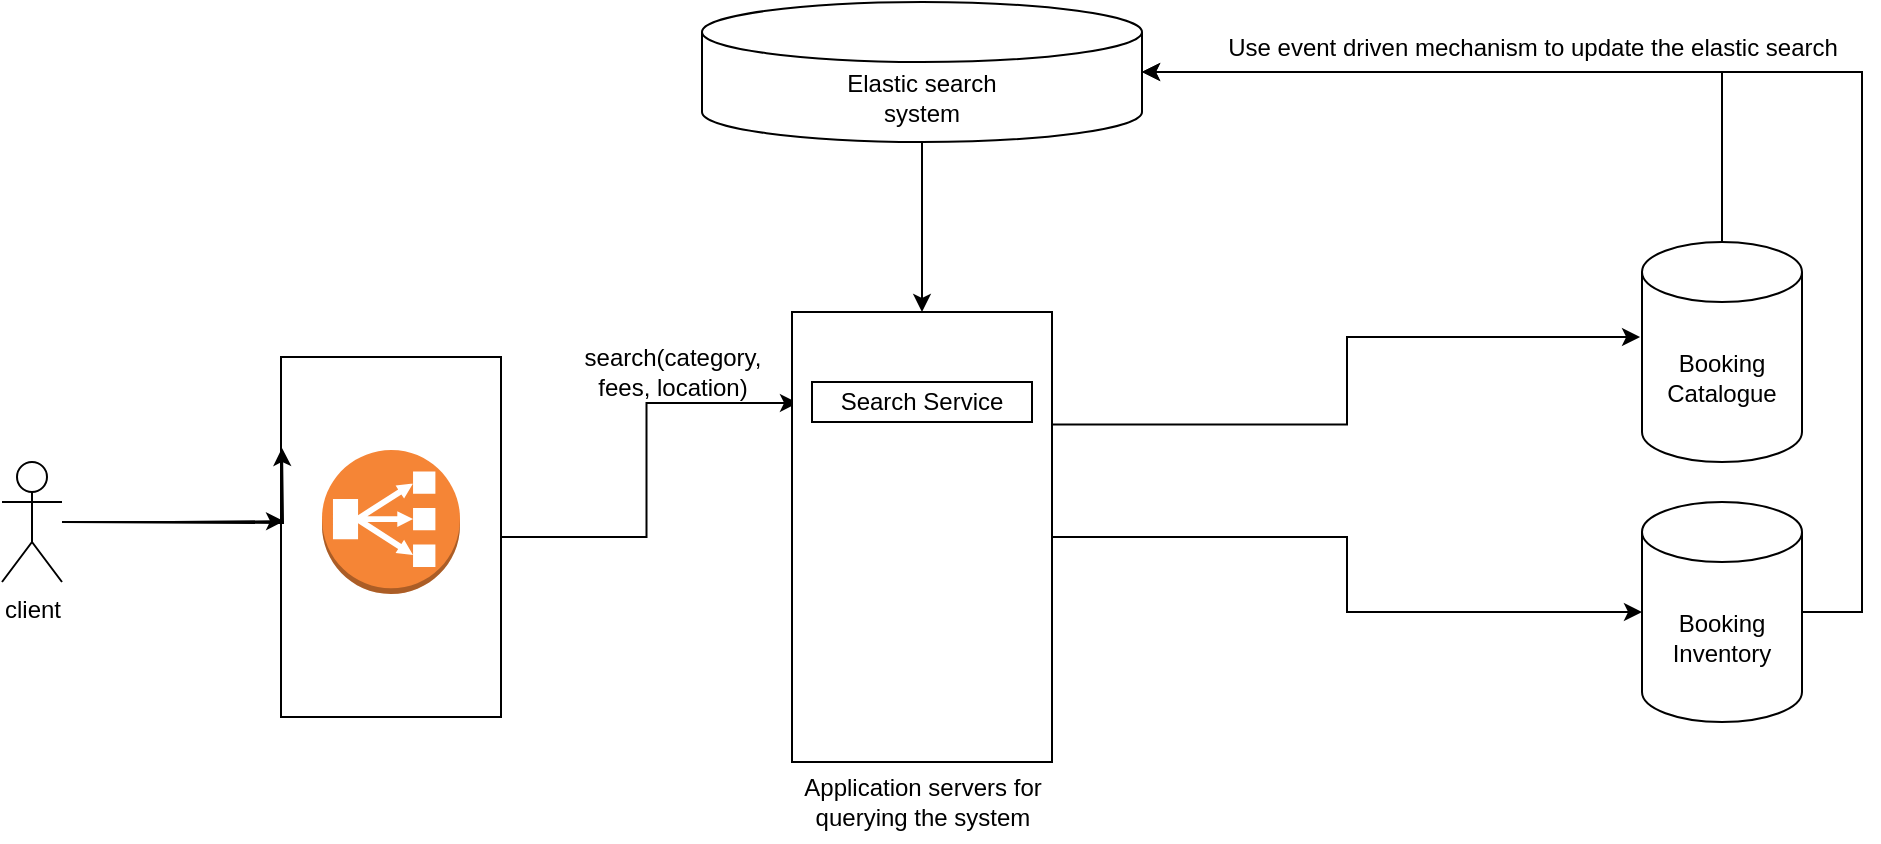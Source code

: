 <mxfile version="25.0.3">
  <diagram name="Page-1" id="8aClEWyfX_VV-lluVNKH">
    <mxGraphModel dx="1974" dy="647" grid="1" gridSize="10" guides="1" tooltips="1" connect="1" arrows="1" fold="1" page="1" pageScale="1" pageWidth="827" pageHeight="1169" math="0" shadow="0">
      <root>
        <mxCell id="0" />
        <mxCell id="1" parent="0" />
        <mxCell id="xSLGstXJj4RpFk7l7EjF-11" style="edgeStyle=orthogonalEdgeStyle;rounded=0;orthogonalLoop=1;jettySize=auto;html=1;entryX=0.023;entryY=0.202;entryDx=0;entryDy=0;entryPerimeter=0;" edge="1" parent="1" source="xSLGstXJj4RpFk7l7EjF-8" target="xSLGstXJj4RpFk7l7EjF-2">
          <mxGeometry relative="1" as="geometry">
            <mxPoint x="320" y="210" as="targetPoint" />
          </mxGeometry>
        </mxCell>
        <mxCell id="xSLGstXJj4RpFk7l7EjF-8" value="" style="rounded=0;whiteSpace=wrap;html=1;" vertex="1" parent="1">
          <mxGeometry x="79.5" y="187.5" width="110" height="180" as="geometry" />
        </mxCell>
        <mxCell id="xSLGstXJj4RpFk7l7EjF-1" value="client" style="shape=umlActor;verticalLabelPosition=bottom;verticalAlign=top;html=1;outlineConnect=0;" vertex="1" parent="1">
          <mxGeometry x="-60" y="240" width="30" height="60" as="geometry" />
        </mxCell>
        <mxCell id="xSLGstXJj4RpFk7l7EjF-2" value="" style="rounded=0;whiteSpace=wrap;html=1;" vertex="1" parent="1">
          <mxGeometry x="335" y="165" width="130" height="225" as="geometry" />
        </mxCell>
        <mxCell id="xSLGstXJj4RpFk7l7EjF-4" value="Search Service" style="rounded=0;whiteSpace=wrap;html=1;" vertex="1" parent="1">
          <mxGeometry x="345" y="200" width="110" height="20" as="geometry" />
        </mxCell>
        <mxCell id="xSLGstXJj4RpFk7l7EjF-5" value="Application servers for&lt;div&gt;querying the system&lt;/div&gt;" style="text;html=1;align=center;verticalAlign=middle;resizable=0;points=[];autosize=1;strokeColor=none;fillColor=none;" vertex="1" parent="1">
          <mxGeometry x="330" y="390" width="140" height="40" as="geometry" />
        </mxCell>
        <mxCell id="xSLGstXJj4RpFk7l7EjF-7" value="" style="outlineConnect=0;dashed=0;verticalLabelPosition=bottom;verticalAlign=top;align=center;html=1;shape=mxgraph.aws3.classic_load_balancer;fillColor=#F58536;gradientColor=none;" vertex="1" parent="1">
          <mxGeometry x="100" y="234" width="69" height="72" as="geometry" />
        </mxCell>
        <mxCell id="xSLGstXJj4RpFk7l7EjF-10" style="edgeStyle=orthogonalEdgeStyle;rounded=0;orthogonalLoop=1;jettySize=auto;html=1;entryX=0.014;entryY=0.456;entryDx=0;entryDy=0;entryPerimeter=0;" edge="1" parent="1" source="xSLGstXJj4RpFk7l7EjF-1" target="xSLGstXJj4RpFk7l7EjF-8">
          <mxGeometry relative="1" as="geometry" />
        </mxCell>
        <mxCell id="xSLGstXJj4RpFk7l7EjF-12" value="Booking Catalogue" style="shape=cylinder3;whiteSpace=wrap;html=1;boundedLbl=1;backgroundOutline=1;size=15;" vertex="1" parent="1">
          <mxGeometry x="760" y="130" width="80" height="110" as="geometry" />
        </mxCell>
        <mxCell id="xSLGstXJj4RpFk7l7EjF-13" style="edgeStyle=orthogonalEdgeStyle;rounded=0;orthogonalLoop=1;jettySize=auto;html=1;entryX=0;entryY=0.25;entryDx=0;entryDy=0;" edge="1" parent="1">
          <mxGeometry relative="1" as="geometry">
            <mxPoint x="-30" y="270" as="sourcePoint" />
            <mxPoint x="80" y="233" as="targetPoint" />
          </mxGeometry>
        </mxCell>
        <mxCell id="xSLGstXJj4RpFk7l7EjF-14" value="Booking Inventory" style="shape=cylinder3;whiteSpace=wrap;html=1;boundedLbl=1;backgroundOutline=1;size=15;" vertex="1" parent="1">
          <mxGeometry x="760" y="260" width="80" height="110" as="geometry" />
        </mxCell>
        <mxCell id="xSLGstXJj4RpFk7l7EjF-15" value="search(category,&lt;div&gt;fees, location)&lt;/div&gt;" style="text;html=1;align=center;verticalAlign=middle;resizable=0;points=[];autosize=1;strokeColor=none;fillColor=none;" vertex="1" parent="1">
          <mxGeometry x="220" y="175" width="110" height="40" as="geometry" />
        </mxCell>
        <mxCell id="xSLGstXJj4RpFk7l7EjF-18" style="edgeStyle=orthogonalEdgeStyle;rounded=0;orthogonalLoop=1;jettySize=auto;html=1;exitX=1;exitY=0.25;exitDx=0;exitDy=0;entryX=-0.012;entryY=0.432;entryDx=0;entryDy=0;entryPerimeter=0;" edge="1" parent="1" source="xSLGstXJj4RpFk7l7EjF-2" target="xSLGstXJj4RpFk7l7EjF-12">
          <mxGeometry relative="1" as="geometry" />
        </mxCell>
        <mxCell id="xSLGstXJj4RpFk7l7EjF-19" style="edgeStyle=orthogonalEdgeStyle;rounded=0;orthogonalLoop=1;jettySize=auto;html=1;entryX=0;entryY=0.5;entryDx=0;entryDy=0;entryPerimeter=0;" edge="1" parent="1" source="xSLGstXJj4RpFk7l7EjF-2" target="xSLGstXJj4RpFk7l7EjF-14">
          <mxGeometry relative="1" as="geometry" />
        </mxCell>
        <mxCell id="xSLGstXJj4RpFk7l7EjF-25" style="edgeStyle=orthogonalEdgeStyle;rounded=0;orthogonalLoop=1;jettySize=auto;html=1;entryX=0.5;entryY=0;entryDx=0;entryDy=0;" edge="1" parent="1" source="xSLGstXJj4RpFk7l7EjF-20" target="xSLGstXJj4RpFk7l7EjF-2">
          <mxGeometry relative="1" as="geometry" />
        </mxCell>
        <mxCell id="xSLGstXJj4RpFk7l7EjF-20" value="Elastic search&lt;div&gt;system&lt;/div&gt;" style="shape=cylinder3;whiteSpace=wrap;html=1;boundedLbl=1;backgroundOutline=1;size=15;" vertex="1" parent="1">
          <mxGeometry x="290" y="10" width="220" height="70" as="geometry" />
        </mxCell>
        <mxCell id="xSLGstXJj4RpFk7l7EjF-21" style="edgeStyle=orthogonalEdgeStyle;rounded=0;orthogonalLoop=1;jettySize=auto;html=1;entryX=1;entryY=0.5;entryDx=0;entryDy=0;entryPerimeter=0;exitX=0.5;exitY=0;exitDx=0;exitDy=0;exitPerimeter=0;" edge="1" parent="1" source="xSLGstXJj4RpFk7l7EjF-12" target="xSLGstXJj4RpFk7l7EjF-20">
          <mxGeometry relative="1" as="geometry" />
        </mxCell>
        <mxCell id="xSLGstXJj4RpFk7l7EjF-23" style="edgeStyle=orthogonalEdgeStyle;rounded=0;orthogonalLoop=1;jettySize=auto;html=1;entryX=1;entryY=0.5;entryDx=0;entryDy=0;entryPerimeter=0;" edge="1" parent="1" source="xSLGstXJj4RpFk7l7EjF-14" target="xSLGstXJj4RpFk7l7EjF-20">
          <mxGeometry relative="1" as="geometry">
            <Array as="points">
              <mxPoint x="870" y="315" />
              <mxPoint x="870" y="45" />
            </Array>
          </mxGeometry>
        </mxCell>
        <mxCell id="xSLGstXJj4RpFk7l7EjF-24" value="Use event driven mechanism to update the elastic search" style="text;html=1;align=center;verticalAlign=middle;resizable=0;points=[];autosize=1;strokeColor=none;fillColor=none;" vertex="1" parent="1">
          <mxGeometry x="540" y="18" width="330" height="30" as="geometry" />
        </mxCell>
      </root>
    </mxGraphModel>
  </diagram>
</mxfile>
